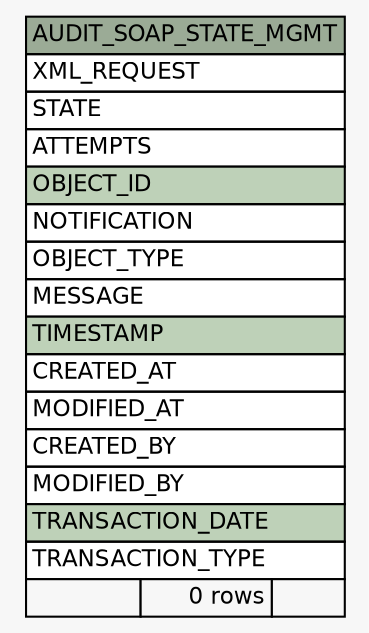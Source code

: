 // dot 2.38.0 on Windows 10 10.0
// SchemaSpy rev Unknown
digraph "AUDIT_SOAP_STATE_MGMT" {
  graph [
    rankdir="RL"
    bgcolor="#f7f7f7"
    nodesep="0.18"
    ranksep="0.46"
    fontname="Helvetica"
    fontsize="11"
  ];
  node [
    fontname="Helvetica"
    fontsize="11"
    shape="plaintext"
  ];
  edge [
    arrowsize="0.8"
  ];
  "AUDIT_SOAP_STATE_MGMT" [
    label=<
    <TABLE BORDER="0" CELLBORDER="1" CELLSPACING="0" BGCOLOR="#ffffff">
      <TR><TD COLSPAN="3" BGCOLOR="#9bab96" ALIGN="CENTER">AUDIT_SOAP_STATE_MGMT</TD></TR>
      <TR><TD PORT="XML_REQUEST" COLSPAN="3" ALIGN="LEFT">XML_REQUEST</TD></TR>
      <TR><TD PORT="STATE" COLSPAN="3" ALIGN="LEFT">STATE</TD></TR>
      <TR><TD PORT="ATTEMPTS" COLSPAN="3" ALIGN="LEFT">ATTEMPTS</TD></TR>
      <TR><TD PORT="OBJECT_ID" COLSPAN="3" BGCOLOR="#bed1b8" ALIGN="LEFT">OBJECT_ID</TD></TR>
      <TR><TD PORT="NOTIFICATION" COLSPAN="3" ALIGN="LEFT">NOTIFICATION</TD></TR>
      <TR><TD PORT="OBJECT_TYPE" COLSPAN="3" ALIGN="LEFT">OBJECT_TYPE</TD></TR>
      <TR><TD PORT="MESSAGE" COLSPAN="3" ALIGN="LEFT">MESSAGE</TD></TR>
      <TR><TD PORT="TIMESTAMP" COLSPAN="3" BGCOLOR="#bed1b8" ALIGN="LEFT">TIMESTAMP</TD></TR>
      <TR><TD PORT="CREATED_AT" COLSPAN="3" ALIGN="LEFT">CREATED_AT</TD></TR>
      <TR><TD PORT="MODIFIED_AT" COLSPAN="3" ALIGN="LEFT">MODIFIED_AT</TD></TR>
      <TR><TD PORT="CREATED_BY" COLSPAN="3" ALIGN="LEFT">CREATED_BY</TD></TR>
      <TR><TD PORT="MODIFIED_BY" COLSPAN="3" ALIGN="LEFT">MODIFIED_BY</TD></TR>
      <TR><TD PORT="TRANSACTION_DATE" COLSPAN="3" BGCOLOR="#bed1b8" ALIGN="LEFT">TRANSACTION_DATE</TD></TR>
      <TR><TD PORT="TRANSACTION_TYPE" COLSPAN="3" ALIGN="LEFT">TRANSACTION_TYPE</TD></TR>
      <TR><TD ALIGN="LEFT" BGCOLOR="#f7f7f7">  </TD><TD ALIGN="RIGHT" BGCOLOR="#f7f7f7">0 rows</TD><TD ALIGN="RIGHT" BGCOLOR="#f7f7f7">  </TD></TR>
    </TABLE>>
    URL="tables/AUDIT_SOAP_STATE_MGMT.html"
    tooltip="AUDIT_SOAP_STATE_MGMT"
  ];
}
